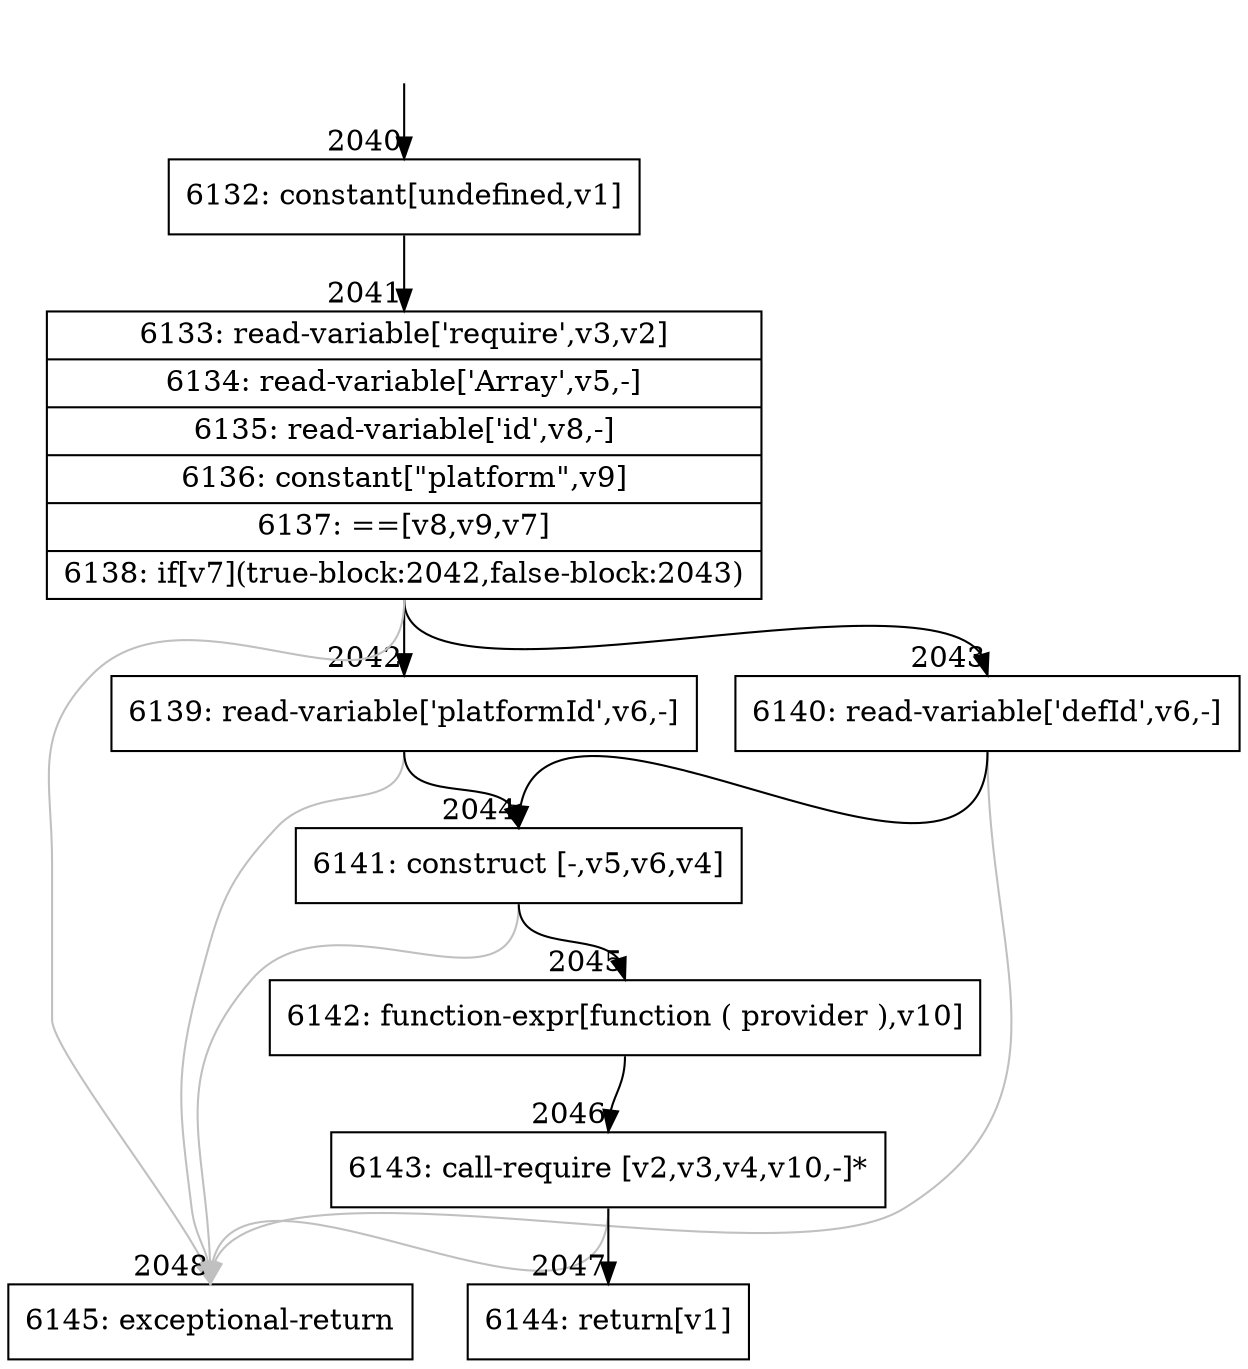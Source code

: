 digraph {
rankdir="TD"
BB_entry113[shape=none,label=""];
BB_entry113 -> BB2040 [tailport=s, headport=n, headlabel="    2040"]
BB2040 [shape=record label="{6132: constant[undefined,v1]}" ] 
BB2040 -> BB2041 [tailport=s, headport=n, headlabel="      2041"]
BB2041 [shape=record label="{6133: read-variable['require',v3,v2]|6134: read-variable['Array',v5,-]|6135: read-variable['id',v8,-]|6136: constant[\"platform\",v9]|6137: ==[v8,v9,v7]|6138: if[v7](true-block:2042,false-block:2043)}" ] 
BB2041 -> BB2042 [tailport=s, headport=n, headlabel="      2042"]
BB2041 -> BB2043 [tailport=s, headport=n, headlabel="      2043"]
BB2041 -> BB2048 [tailport=s, headport=n, color=gray, headlabel="      2048"]
BB2042 [shape=record label="{6139: read-variable['platformId',v6,-]}" ] 
BB2042 -> BB2044 [tailport=s, headport=n, headlabel="      2044"]
BB2042 -> BB2048 [tailport=s, headport=n, color=gray]
BB2043 [shape=record label="{6140: read-variable['defId',v6,-]}" ] 
BB2043 -> BB2044 [tailport=s, headport=n]
BB2043 -> BB2048 [tailport=s, headport=n, color=gray]
BB2044 [shape=record label="{6141: construct [-,v5,v6,v4]}" ] 
BB2044 -> BB2045 [tailport=s, headport=n, headlabel="      2045"]
BB2044 -> BB2048 [tailport=s, headport=n, color=gray]
BB2045 [shape=record label="{6142: function-expr[function ( provider ),v10]}" ] 
BB2045 -> BB2046 [tailport=s, headport=n, headlabel="      2046"]
BB2046 [shape=record label="{6143: call-require [v2,v3,v4,v10,-]*}" ] 
BB2046 -> BB2047 [tailport=s, headport=n, headlabel="      2047"]
BB2046 -> BB2048 [tailport=s, headport=n, color=gray]
BB2047 [shape=record label="{6144: return[v1]}" ] 
BB2048 [shape=record label="{6145: exceptional-return}" ] 
//#$~ 2025
}

